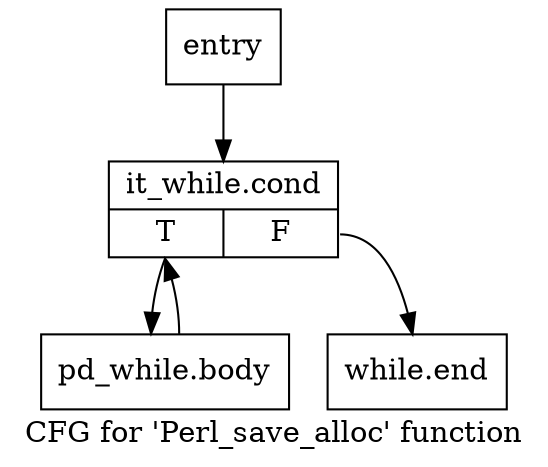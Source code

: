 digraph "CFG for 'Perl_save_alloc' function" {
	label="CFG for 'Perl_save_alloc' function";

	Node0x3ad08d0 [shape=record,label="{entry}"];
	Node0x3ad08d0 -> Node0x3ad0920;
	Node0x3ad0920 [shape=record,label="{it_while.cond|{<s0>T|<s1>F}}"];
	Node0x3ad0920:s0 -> Node0x3ad0970;
	Node0x3ad0920:s1 -> Node0x3ad09c0;
	Node0x3ad0970 [shape=record,label="{pd_while.body}"];
	Node0x3ad0970 -> Node0x3ad0920;
	Node0x3ad09c0 [shape=record,label="{while.end}"];
}
